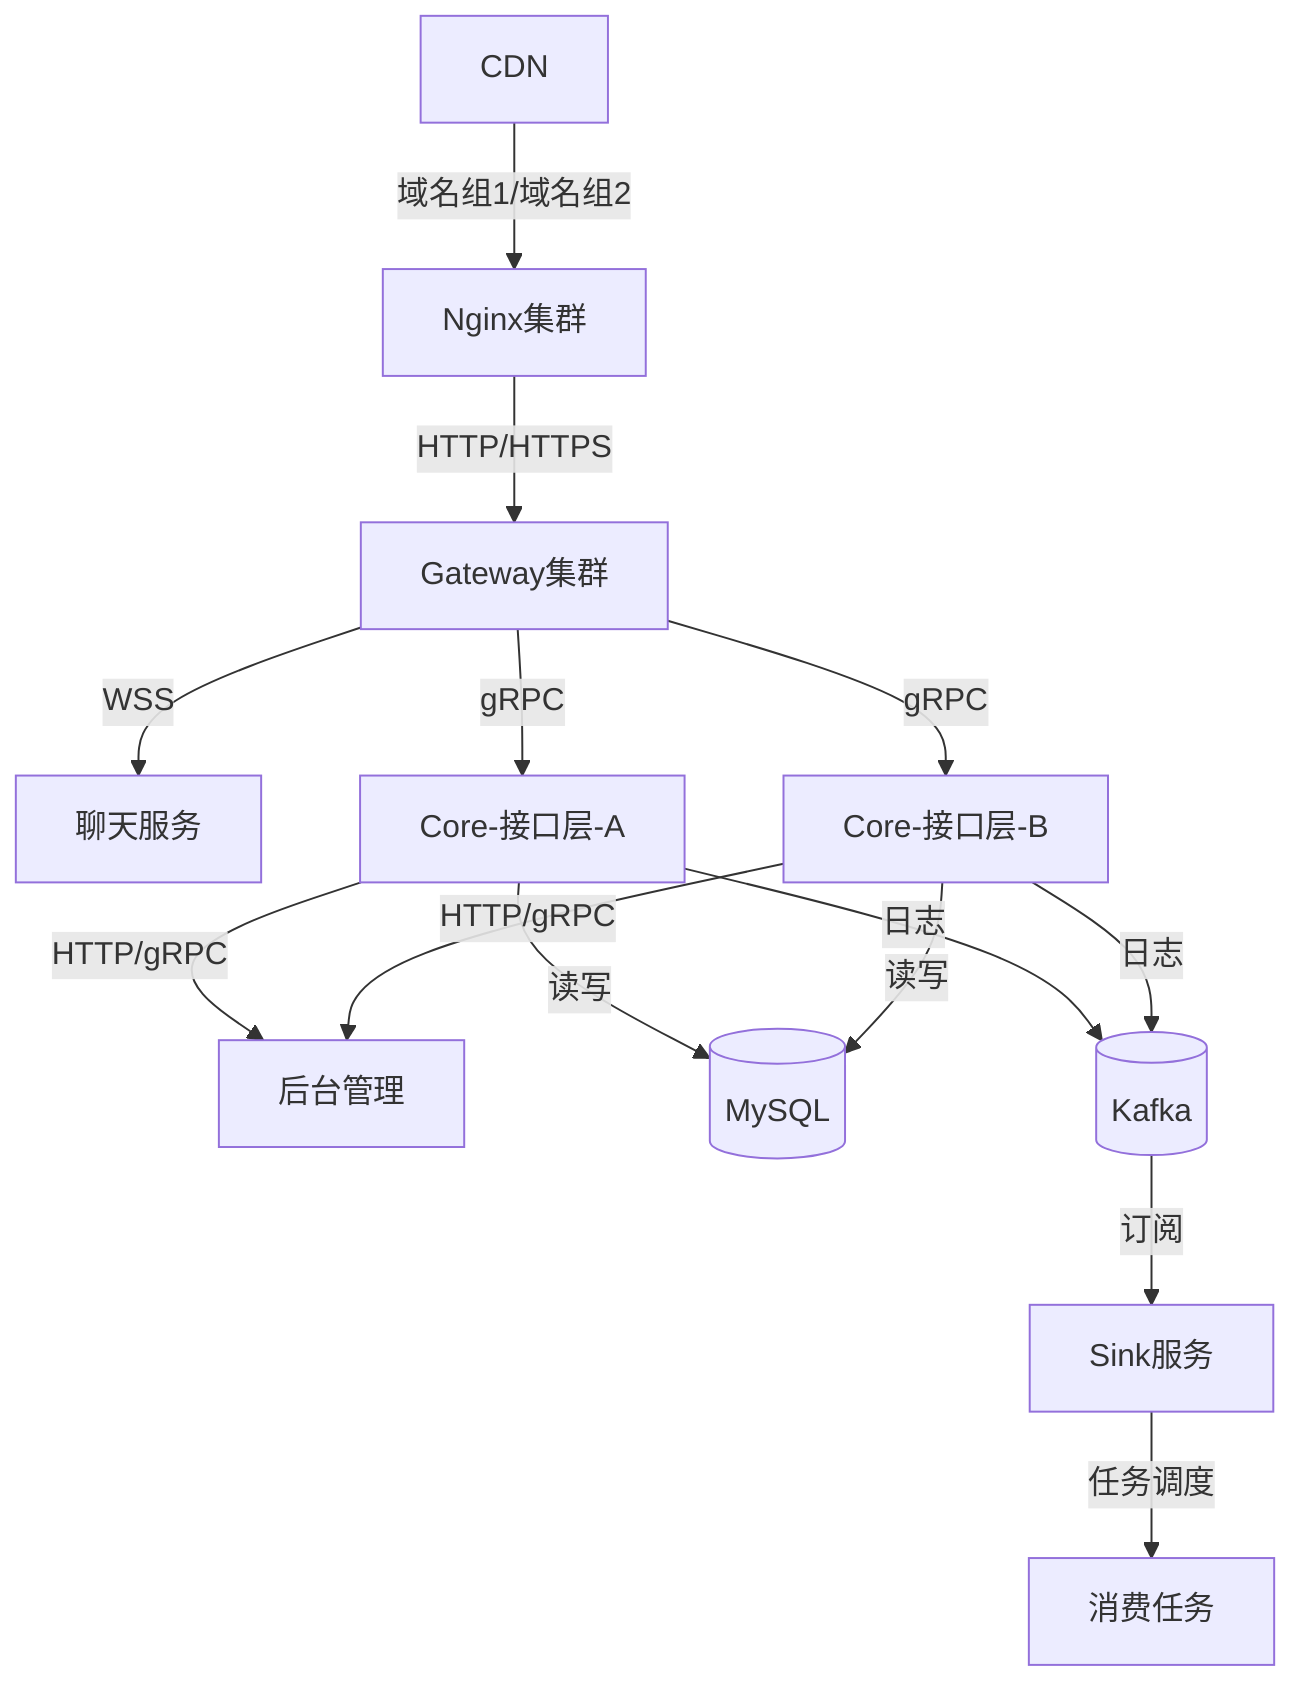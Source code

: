 graph TD
%% 接入层
    A[CDN] -->|域名组1/域名组2| B[Nginx集群]
    B -->|HTTP/HTTPS| C[Gateway集群]
    C -->|WSS| D[聊天服务]

%% 双服务层（容灾）
    C -->|gRPC| E[Core-接口层-A]
    C -->|gRPC| F[Core-接口层-B]
    E -->|HTTP/gRPC| G[后台管理]
    F -->|HTTP/gRPC| G

%% 数据层
    E -->|读写| H[(MySQL)]
    F -->|读写| H
    E -->|日志| I[(Kafka)]
    F -->|日志| I

%% 下沉消费
    I -->|订阅| J[Sink服务]
    J -->|任务调度| K[消费任务]